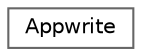 digraph "Graphical Class Hierarchy"
{
 // LATEX_PDF_SIZE
  bgcolor="transparent";
  edge [fontname=Helvetica,fontsize=10,labelfontname=Helvetica,labelfontsize=10];
  node [fontname=Helvetica,fontsize=10,shape=box,height=0.2,width=0.4];
  rankdir="LR";
  Node0 [id="Node000000",label="Appwrite",height=0.2,width=0.4,color="grey40", fillcolor="white", style="filled",URL="$class_appwrite.html",tooltip="Main entry point for accessing Appwrite services via the C++ SDK."];
}
